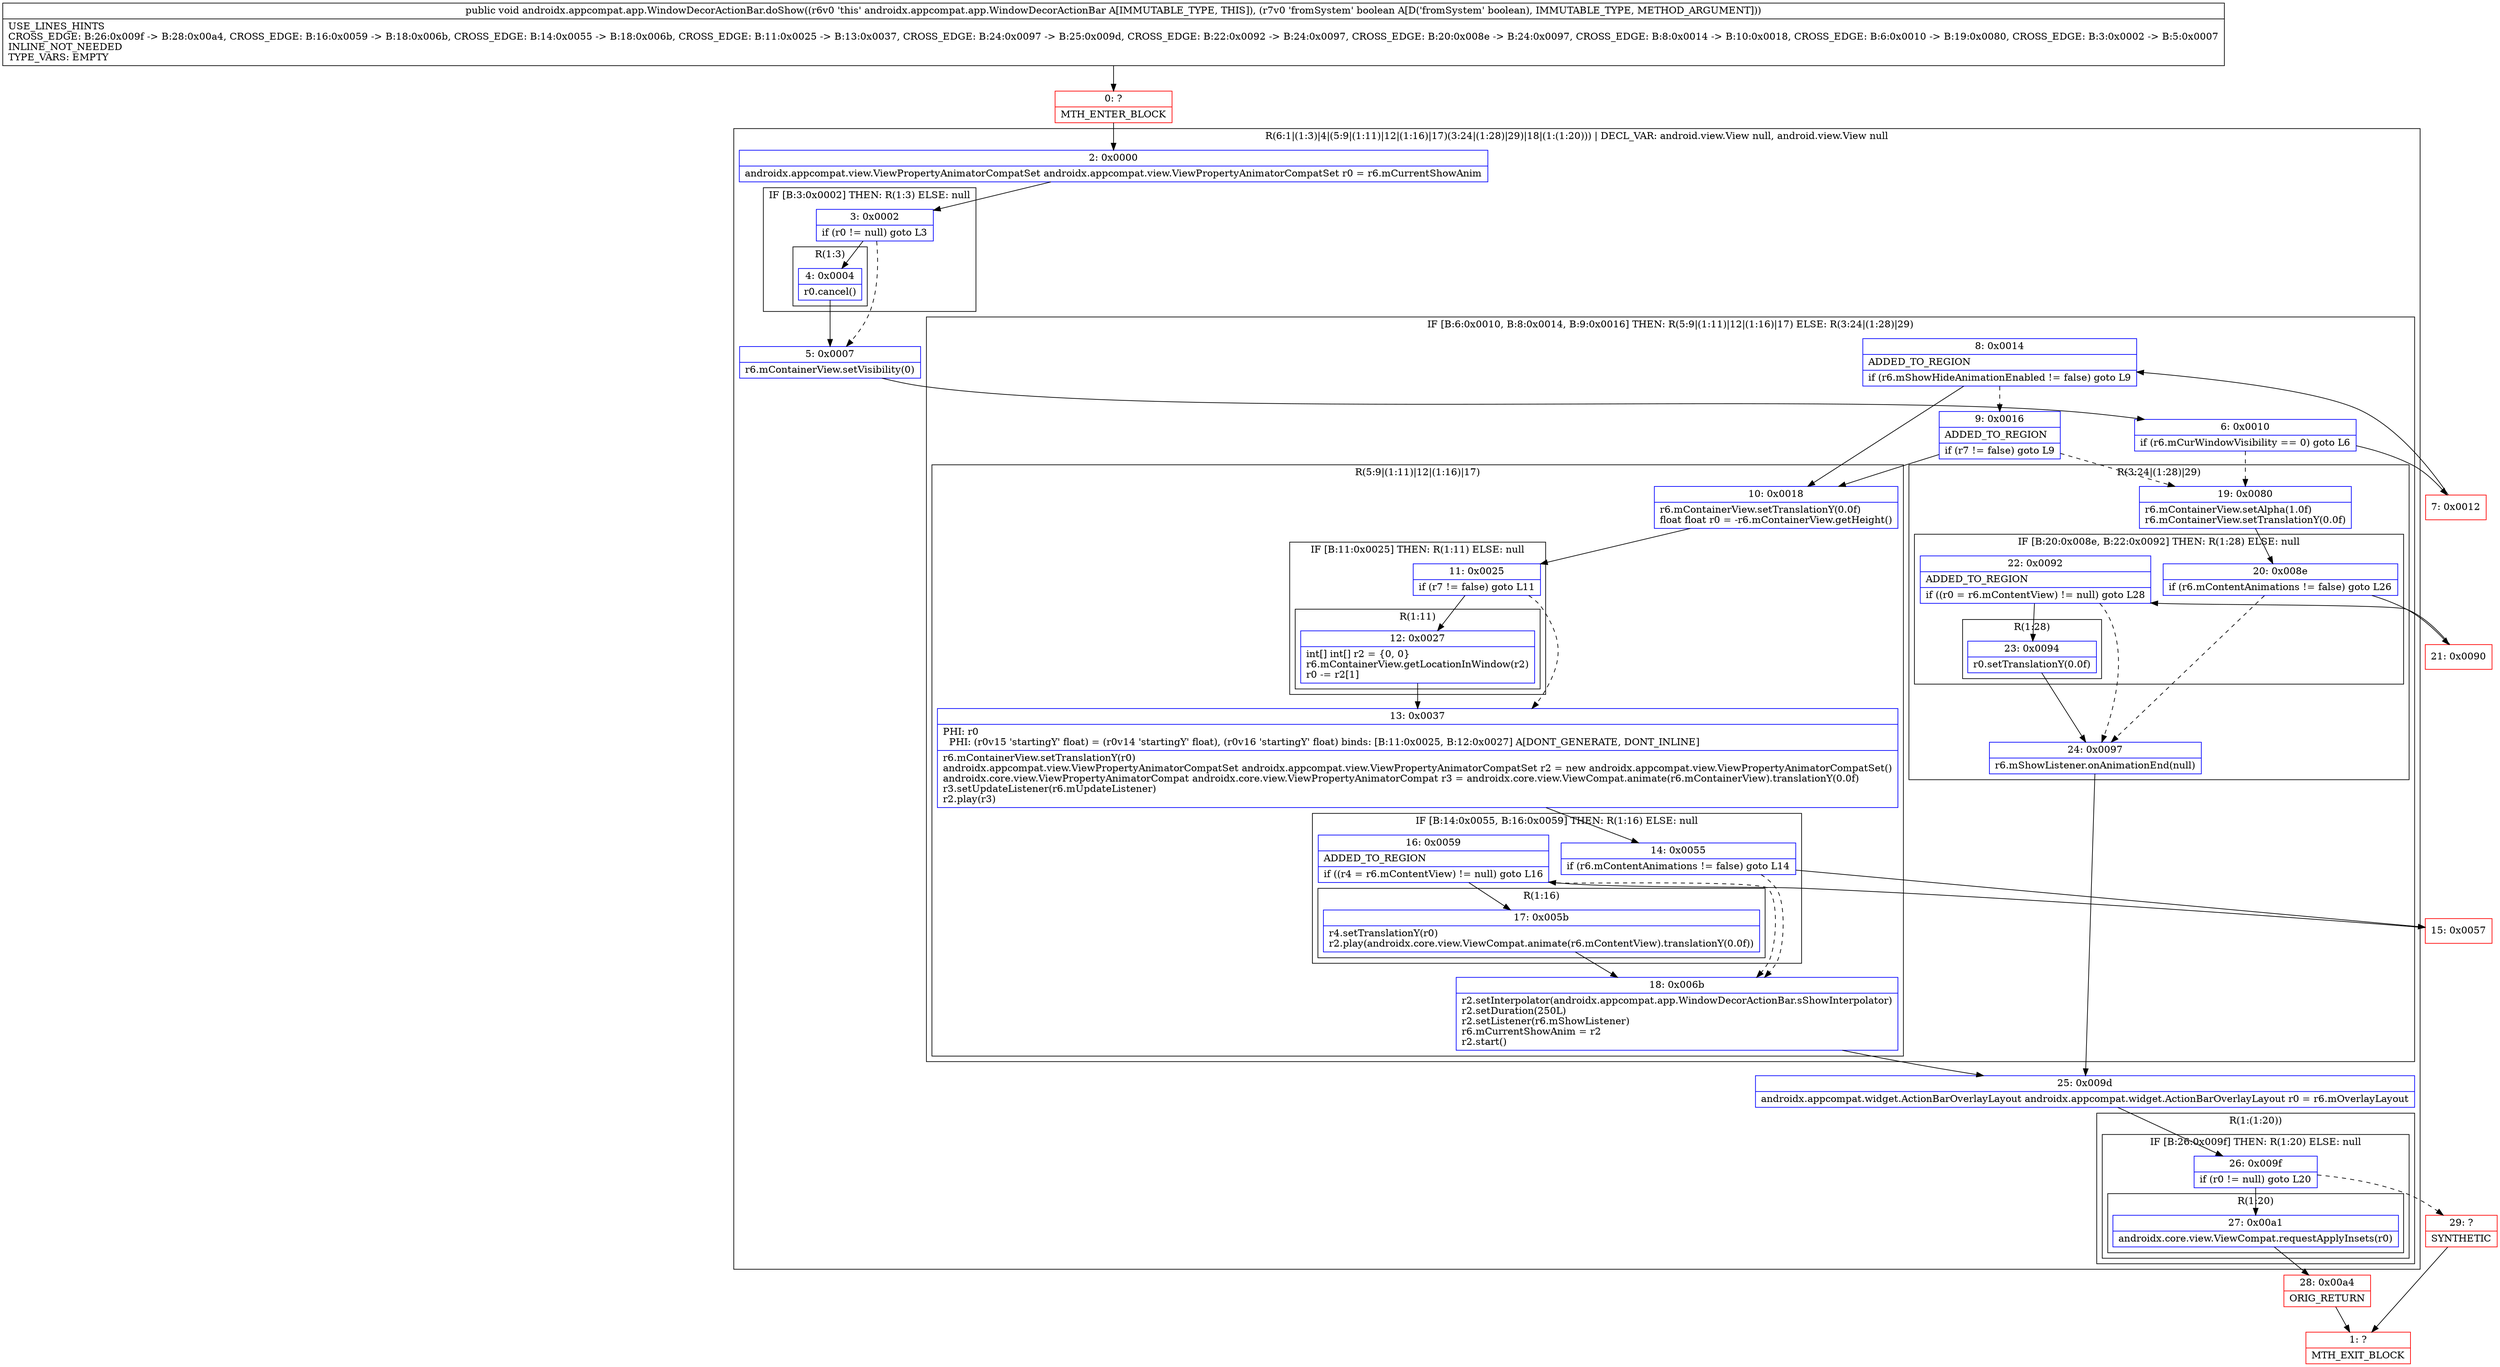 digraph "CFG forandroidx.appcompat.app.WindowDecorActionBar.doShow(Z)V" {
subgraph cluster_Region_1808145806 {
label = "R(6:1|(1:3)|4|(5:9|(1:11)|12|(1:16)|17)(3:24|(1:28)|29)|18|(1:(1:20))) | DECL_VAR: android.view.View null, android.view.View null\l";
node [shape=record,color=blue];
Node_2 [shape=record,label="{2\:\ 0x0000|androidx.appcompat.view.ViewPropertyAnimatorCompatSet androidx.appcompat.view.ViewPropertyAnimatorCompatSet r0 = r6.mCurrentShowAnim\l}"];
subgraph cluster_IfRegion_435128440 {
label = "IF [B:3:0x0002] THEN: R(1:3) ELSE: null";
node [shape=record,color=blue];
Node_3 [shape=record,label="{3\:\ 0x0002|if (r0 != null) goto L3\l}"];
subgraph cluster_Region_1169964745 {
label = "R(1:3)";
node [shape=record,color=blue];
Node_4 [shape=record,label="{4\:\ 0x0004|r0.cancel()\l}"];
}
}
Node_5 [shape=record,label="{5\:\ 0x0007|r6.mContainerView.setVisibility(0)\l}"];
subgraph cluster_IfRegion_255415337 {
label = "IF [B:6:0x0010, B:8:0x0014, B:9:0x0016] THEN: R(5:9|(1:11)|12|(1:16)|17) ELSE: R(3:24|(1:28)|29)";
node [shape=record,color=blue];
Node_6 [shape=record,label="{6\:\ 0x0010|if (r6.mCurWindowVisibility == 0) goto L6\l}"];
Node_8 [shape=record,label="{8\:\ 0x0014|ADDED_TO_REGION\l|if (r6.mShowHideAnimationEnabled != false) goto L9\l}"];
Node_9 [shape=record,label="{9\:\ 0x0016|ADDED_TO_REGION\l|if (r7 != false) goto L9\l}"];
subgraph cluster_Region_590415807 {
label = "R(5:9|(1:11)|12|(1:16)|17)";
node [shape=record,color=blue];
Node_10 [shape=record,label="{10\:\ 0x0018|r6.mContainerView.setTranslationY(0.0f)\lfloat float r0 = \-r6.mContainerView.getHeight()\l}"];
subgraph cluster_IfRegion_1939648390 {
label = "IF [B:11:0x0025] THEN: R(1:11) ELSE: null";
node [shape=record,color=blue];
Node_11 [shape=record,label="{11\:\ 0x0025|if (r7 != false) goto L11\l}"];
subgraph cluster_Region_123682662 {
label = "R(1:11)";
node [shape=record,color=blue];
Node_12 [shape=record,label="{12\:\ 0x0027|int[] int[] r2 = \{0, 0\}\lr6.mContainerView.getLocationInWindow(r2)\lr0 \-= r2[1]\l}"];
}
}
Node_13 [shape=record,label="{13\:\ 0x0037|PHI: r0 \l  PHI: (r0v15 'startingY' float) = (r0v14 'startingY' float), (r0v16 'startingY' float) binds: [B:11:0x0025, B:12:0x0027] A[DONT_GENERATE, DONT_INLINE]\l|r6.mContainerView.setTranslationY(r0)\landroidx.appcompat.view.ViewPropertyAnimatorCompatSet androidx.appcompat.view.ViewPropertyAnimatorCompatSet r2 = new androidx.appcompat.view.ViewPropertyAnimatorCompatSet()\landroidx.core.view.ViewPropertyAnimatorCompat androidx.core.view.ViewPropertyAnimatorCompat r3 = androidx.core.view.ViewCompat.animate(r6.mContainerView).translationY(0.0f)\lr3.setUpdateListener(r6.mUpdateListener)\lr2.play(r3)\l}"];
subgraph cluster_IfRegion_1844942085 {
label = "IF [B:14:0x0055, B:16:0x0059] THEN: R(1:16) ELSE: null";
node [shape=record,color=blue];
Node_14 [shape=record,label="{14\:\ 0x0055|if (r6.mContentAnimations != false) goto L14\l}"];
Node_16 [shape=record,label="{16\:\ 0x0059|ADDED_TO_REGION\l|if ((r4 = r6.mContentView) != null) goto L16\l}"];
subgraph cluster_Region_1467900336 {
label = "R(1:16)";
node [shape=record,color=blue];
Node_17 [shape=record,label="{17\:\ 0x005b|r4.setTranslationY(r0)\lr2.play(androidx.core.view.ViewCompat.animate(r6.mContentView).translationY(0.0f))\l}"];
}
}
Node_18 [shape=record,label="{18\:\ 0x006b|r2.setInterpolator(androidx.appcompat.app.WindowDecorActionBar.sShowInterpolator)\lr2.setDuration(250L)\lr2.setListener(r6.mShowListener)\lr6.mCurrentShowAnim = r2\lr2.start()\l}"];
}
subgraph cluster_Region_2077754165 {
label = "R(3:24|(1:28)|29)";
node [shape=record,color=blue];
Node_19 [shape=record,label="{19\:\ 0x0080|r6.mContainerView.setAlpha(1.0f)\lr6.mContainerView.setTranslationY(0.0f)\l}"];
subgraph cluster_IfRegion_1040550011 {
label = "IF [B:20:0x008e, B:22:0x0092] THEN: R(1:28) ELSE: null";
node [shape=record,color=blue];
Node_20 [shape=record,label="{20\:\ 0x008e|if (r6.mContentAnimations != false) goto L26\l}"];
Node_22 [shape=record,label="{22\:\ 0x0092|ADDED_TO_REGION\l|if ((r0 = r6.mContentView) != null) goto L28\l}"];
subgraph cluster_Region_678686882 {
label = "R(1:28)";
node [shape=record,color=blue];
Node_23 [shape=record,label="{23\:\ 0x0094|r0.setTranslationY(0.0f)\l}"];
}
}
Node_24 [shape=record,label="{24\:\ 0x0097|r6.mShowListener.onAnimationEnd(null)\l}"];
}
}
Node_25 [shape=record,label="{25\:\ 0x009d|androidx.appcompat.widget.ActionBarOverlayLayout androidx.appcompat.widget.ActionBarOverlayLayout r0 = r6.mOverlayLayout\l}"];
subgraph cluster_Region_2046625556 {
label = "R(1:(1:20))";
node [shape=record,color=blue];
subgraph cluster_IfRegion_495566610 {
label = "IF [B:26:0x009f] THEN: R(1:20) ELSE: null";
node [shape=record,color=blue];
Node_26 [shape=record,label="{26\:\ 0x009f|if (r0 != null) goto L20\l}"];
subgraph cluster_Region_1182333760 {
label = "R(1:20)";
node [shape=record,color=blue];
Node_27 [shape=record,label="{27\:\ 0x00a1|androidx.core.view.ViewCompat.requestApplyInsets(r0)\l}"];
}
}
}
}
Node_0 [shape=record,color=red,label="{0\:\ ?|MTH_ENTER_BLOCK\l}"];
Node_7 [shape=record,color=red,label="{7\:\ 0x0012}"];
Node_15 [shape=record,color=red,label="{15\:\ 0x0057}"];
Node_28 [shape=record,color=red,label="{28\:\ 0x00a4|ORIG_RETURN\l}"];
Node_1 [shape=record,color=red,label="{1\:\ ?|MTH_EXIT_BLOCK\l}"];
Node_29 [shape=record,color=red,label="{29\:\ ?|SYNTHETIC\l}"];
Node_21 [shape=record,color=red,label="{21\:\ 0x0090}"];
MethodNode[shape=record,label="{public void androidx.appcompat.app.WindowDecorActionBar.doShow((r6v0 'this' androidx.appcompat.app.WindowDecorActionBar A[IMMUTABLE_TYPE, THIS]), (r7v0 'fromSystem' boolean A[D('fromSystem' boolean), IMMUTABLE_TYPE, METHOD_ARGUMENT]))  | USE_LINES_HINTS\lCROSS_EDGE: B:26:0x009f \-\> B:28:0x00a4, CROSS_EDGE: B:16:0x0059 \-\> B:18:0x006b, CROSS_EDGE: B:14:0x0055 \-\> B:18:0x006b, CROSS_EDGE: B:11:0x0025 \-\> B:13:0x0037, CROSS_EDGE: B:24:0x0097 \-\> B:25:0x009d, CROSS_EDGE: B:22:0x0092 \-\> B:24:0x0097, CROSS_EDGE: B:20:0x008e \-\> B:24:0x0097, CROSS_EDGE: B:8:0x0014 \-\> B:10:0x0018, CROSS_EDGE: B:6:0x0010 \-\> B:19:0x0080, CROSS_EDGE: B:3:0x0002 \-\> B:5:0x0007\lINLINE_NOT_NEEDED\lTYPE_VARS: EMPTY\l}"];
MethodNode -> Node_0;Node_2 -> Node_3;
Node_3 -> Node_4;
Node_3 -> Node_5[style=dashed];
Node_4 -> Node_5;
Node_5 -> Node_6;
Node_6 -> Node_7;
Node_6 -> Node_19[style=dashed];
Node_8 -> Node_9[style=dashed];
Node_8 -> Node_10;
Node_9 -> Node_10;
Node_9 -> Node_19[style=dashed];
Node_10 -> Node_11;
Node_11 -> Node_12;
Node_11 -> Node_13[style=dashed];
Node_12 -> Node_13;
Node_13 -> Node_14;
Node_14 -> Node_15;
Node_14 -> Node_18[style=dashed];
Node_16 -> Node_17;
Node_16 -> Node_18[style=dashed];
Node_17 -> Node_18;
Node_18 -> Node_25;
Node_19 -> Node_20;
Node_20 -> Node_21;
Node_20 -> Node_24[style=dashed];
Node_22 -> Node_23;
Node_22 -> Node_24[style=dashed];
Node_23 -> Node_24;
Node_24 -> Node_25;
Node_25 -> Node_26;
Node_26 -> Node_27;
Node_26 -> Node_29[style=dashed];
Node_27 -> Node_28;
Node_0 -> Node_2;
Node_7 -> Node_8;
Node_15 -> Node_16;
Node_28 -> Node_1;
Node_29 -> Node_1;
Node_21 -> Node_22;
}

